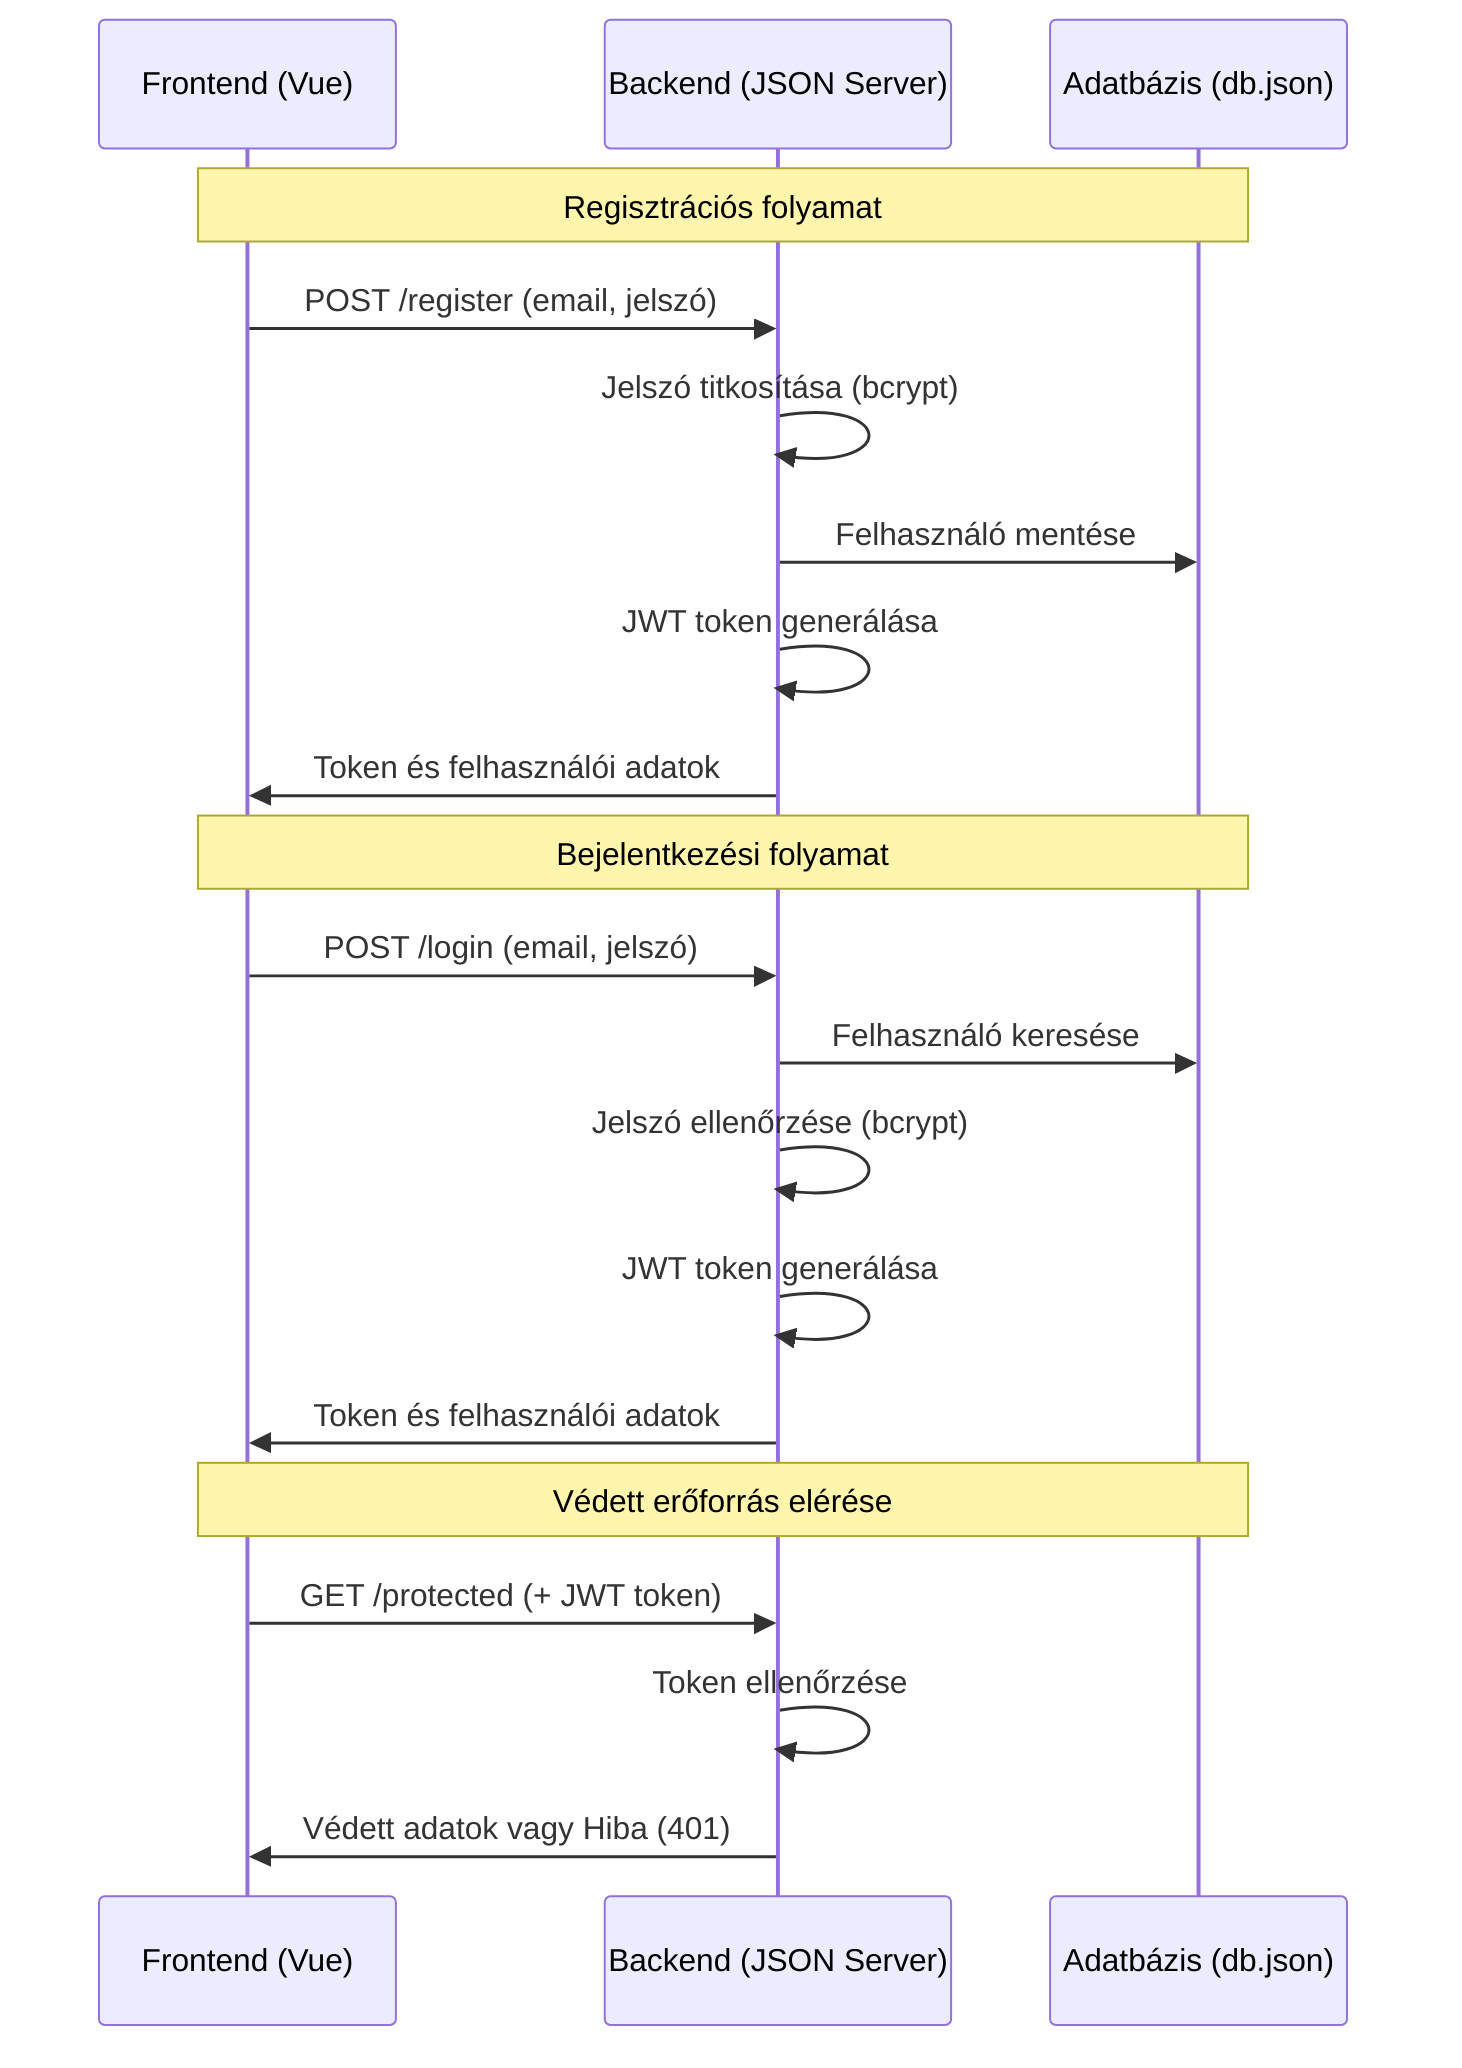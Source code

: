 sequenceDiagram
    participant F as Frontend (Vue)
    participant B as Backend (JSON Server)
    participant DB as Adatbázis (db.json)
    
    %% Regisztráció folyamata
    Note over F,DB: Regisztrációs folyamat
    F->>B: POST /register (email, jelszó)
    B->>B: Jelszó titkosítása (bcrypt)
    B->>DB: Felhasználó mentése
    B->>B: JWT token generálása
    B->>F: Token és felhasználói adatok
    
    %% Bejelentkezés folyamata
    Note over F,DB: Bejelentkezési folyamat
    F->>B: POST /login (email, jelszó)
    B->>DB: Felhasználó keresése
    B->>B: Jelszó ellenőrzése (bcrypt)
    B->>B: JWT token generálása
    B->>F: Token és felhasználói adatok
    
    %% Védett erőforrás elérése
    Note over F,DB: Védett erőforrás elérése
    F->>B: GET /protected (+ JWT token)
    B->>B: Token ellenőrzése
    B->>F: Védett adatok vagy Hiba (401)